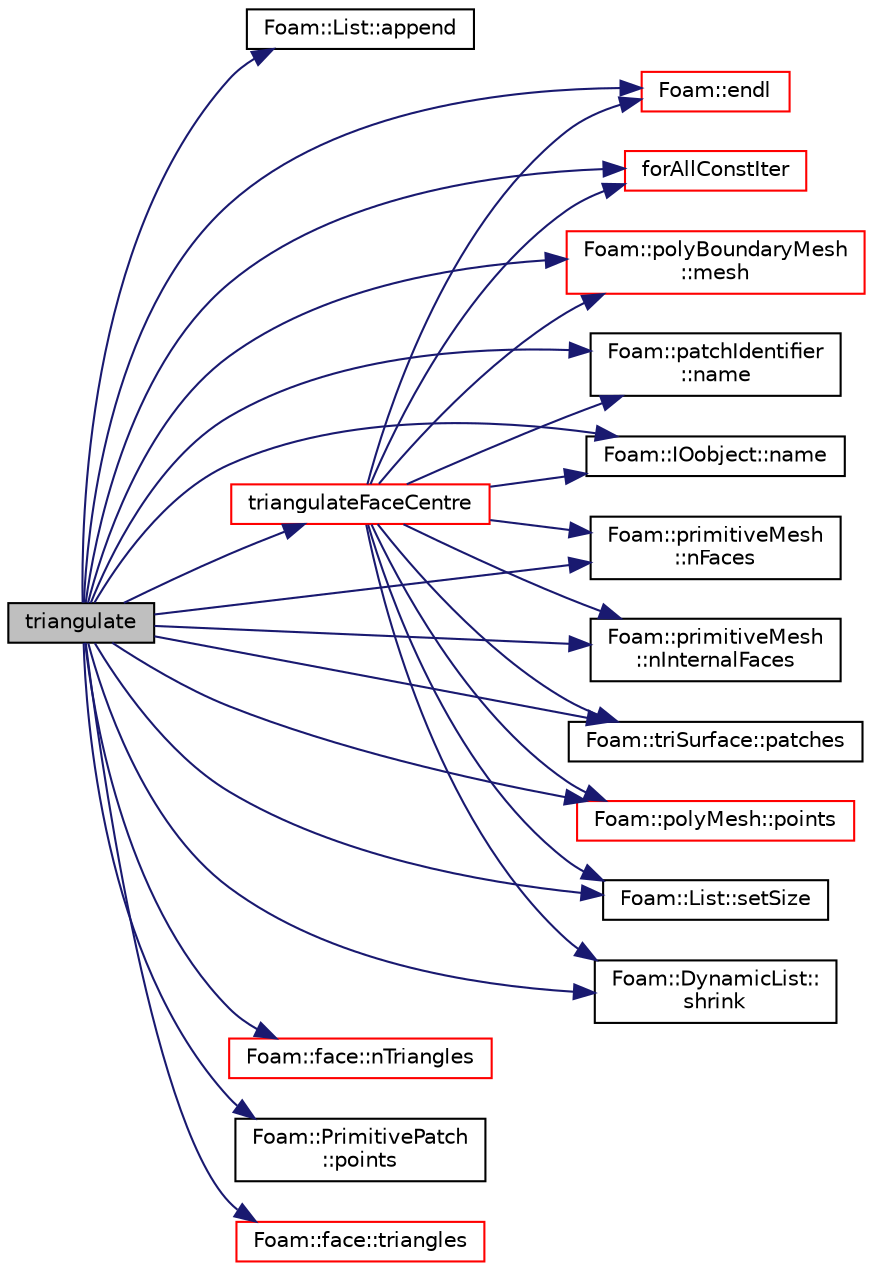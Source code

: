 digraph "triangulate"
{
  bgcolor="transparent";
  edge [fontname="Helvetica",fontsize="10",labelfontname="Helvetica",labelfontsize="10"];
  node [fontname="Helvetica",fontsize="10",shape=record];
  rankdir="LR";
  Node3715 [label="triangulate",height=0.2,width=0.4,color="black", fillcolor="grey75", style="filled", fontcolor="black"];
  Node3715 -> Node3716 [color="midnightblue",fontsize="10",style="solid",fontname="Helvetica"];
  Node3716 [label="Foam::List::append",height=0.2,width=0.4,color="black",URL="$a26833.html#a399dd2bf0d9a32016717dc90126f016b",tooltip="Append an element at the end of the list. "];
  Node3715 -> Node3717 [color="midnightblue",fontsize="10",style="solid",fontname="Helvetica"];
  Node3717 [label="Foam::endl",height=0.2,width=0.4,color="red",URL="$a21851.html#a2db8fe02a0d3909e9351bb4275b23ce4",tooltip="Add newline and flush stream. "];
  Node3715 -> Node3719 [color="midnightblue",fontsize="10",style="solid",fontname="Helvetica"];
  Node3719 [label="forAllConstIter",height=0.2,width=0.4,color="red",URL="$a39311.html#ae21e2836509b0fa7f7cedf6493b11b09"];
  Node3715 -> Node4013 [color="midnightblue",fontsize="10",style="solid",fontname="Helvetica"];
  Node4013 [label="Foam::polyBoundaryMesh\l::mesh",height=0.2,width=0.4,color="red",URL="$a28557.html#ae78c91f8ff731c07ccc4351d9fe861ba",tooltip="Return the mesh reference. "];
  Node3715 -> Node4062 [color="midnightblue",fontsize="10",style="solid",fontname="Helvetica"];
  Node4062 [label="Foam::patchIdentifier\l::name",height=0.2,width=0.4,color="black",URL="$a28273.html#acc80e00a8ac919288fb55bd14cc88bf6",tooltip="Return name. "];
  Node3715 -> Node3781 [color="midnightblue",fontsize="10",style="solid",fontname="Helvetica"];
  Node3781 [label="Foam::IOobject::name",height=0.2,width=0.4,color="black",URL="$a27249.html#acc80e00a8ac919288fb55bd14cc88bf6",tooltip="Return name. "];
  Node3715 -> Node3810 [color="midnightblue",fontsize="10",style="solid",fontname="Helvetica"];
  Node3810 [label="Foam::primitiveMesh\l::nFaces",height=0.2,width=0.4,color="black",URL="$a28685.html#abe602c985a3c9ffa67176e969e77ca6f"];
  Node3715 -> Node4016 [color="midnightblue",fontsize="10",style="solid",fontname="Helvetica"];
  Node4016 [label="Foam::primitiveMesh\l::nInternalFaces",height=0.2,width=0.4,color="black",URL="$a28685.html#aa6c7965af1f30d16d9125deb981cbdb0"];
  Node3715 -> Node4092 [color="midnightblue",fontsize="10",style="solid",fontname="Helvetica"];
  Node4092 [label="Foam::face::nTriangles",height=0.2,width=0.4,color="red",URL="$a28369.html#ab82447e0cf16c46d3855de6a5d4ffda8",tooltip="Number of triangles after splitting. "];
  Node3715 -> Node4094 [color="midnightblue",fontsize="10",style="solid",fontname="Helvetica"];
  Node4094 [label="Foam::triSurface::patches",height=0.2,width=0.4,color="black",URL="$a31961.html#a81f967856b4a58b0c942fe0a0dcdf627"];
  Node3715 -> Node4095 [color="midnightblue",fontsize="10",style="solid",fontname="Helvetica"];
  Node4095 [label="Foam::PrimitivePatch\l::points",height=0.2,width=0.4,color="black",URL="$a28693.html#aa3c7d968f31c88780c663876f64ef6a6",tooltip="Return reference to global points. "];
  Node3715 -> Node4096 [color="midnightblue",fontsize="10",style="solid",fontname="Helvetica"];
  Node4096 [label="Foam::polyMesh::points",height=0.2,width=0.4,color="red",URL="$a28565.html#ac44123fc1265297c41a43c3b62fdb4c2",tooltip="Return raw points. "];
  Node3715 -> Node3778 [color="midnightblue",fontsize="10",style="solid",fontname="Helvetica"];
  Node3778 [label="Foam::List::setSize",height=0.2,width=0.4,color="black",URL="$a26833.html#aedb985ffeaf1bdbfeccc2a8730405703",tooltip="Reset size of List. "];
  Node3715 -> Node4097 [color="midnightblue",fontsize="10",style="solid",fontname="Helvetica"];
  Node4097 [label="Foam::DynamicList::\lshrink",height=0.2,width=0.4,color="black",URL="$a27005.html#a88964e734acd91f096c914d0cc5a6e75",tooltip="Shrink the allocated space to the number of elements used. "];
  Node3715 -> Node4098 [color="midnightblue",fontsize="10",style="solid",fontname="Helvetica"];
  Node4098 [label="Foam::face::triangles",height=0.2,width=0.4,color="red",URL="$a28369.html#a1fd94ce8c25a3a8b555070a903a99dfb",tooltip="Split into triangles using existing points. "];
  Node3715 -> Node4101 [color="midnightblue",fontsize="10",style="solid",fontname="Helvetica"];
  Node4101 [label="triangulateFaceCentre",height=0.2,width=0.4,color="red",URL="$a26673.html#abf2be73c84828e0d5db6921bf8b57353",tooltip="Face-centre triangulation of (selected patches of) boundaryMesh. "];
  Node4101 -> Node4013 [color="midnightblue",fontsize="10",style="solid",fontname="Helvetica"];
  Node4101 -> Node4096 [color="midnightblue",fontsize="10",style="solid",fontname="Helvetica"];
  Node4101 -> Node3810 [color="midnightblue",fontsize="10",style="solid",fontname="Helvetica"];
  Node4101 -> Node4016 [color="midnightblue",fontsize="10",style="solid",fontname="Helvetica"];
  Node4101 -> Node3719 [color="midnightblue",fontsize="10",style="solid",fontname="Helvetica"];
  Node4101 -> Node4062 [color="midnightblue",fontsize="10",style="solid",fontname="Helvetica"];
  Node4101 -> Node3717 [color="midnightblue",fontsize="10",style="solid",fontname="Helvetica"];
  Node4101 -> Node4097 [color="midnightblue",fontsize="10",style="solid",fontname="Helvetica"];
  Node4101 -> Node4094 [color="midnightblue",fontsize="10",style="solid",fontname="Helvetica"];
  Node4101 -> Node3778 [color="midnightblue",fontsize="10",style="solid",fontname="Helvetica"];
  Node4101 -> Node3781 [color="midnightblue",fontsize="10",style="solid",fontname="Helvetica"];
}
